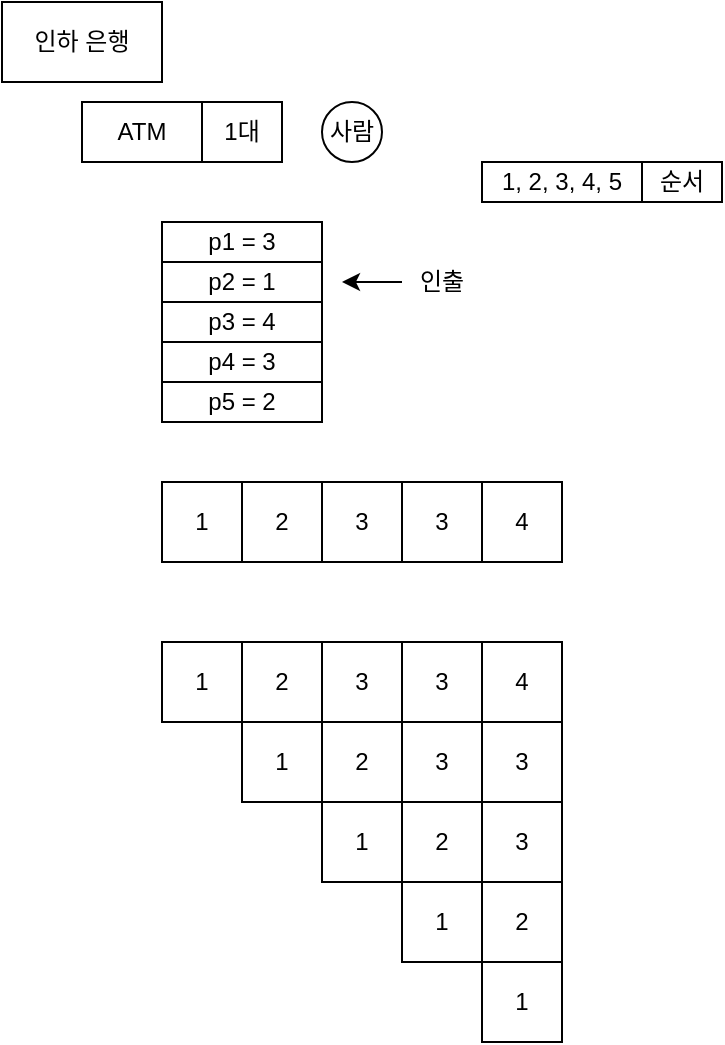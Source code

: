 <mxfile version="13.7.9" type="device"><diagram id="MaqcX-a3_Yd5IKmdxMmL" name="페이지-1"><mxGraphModel dx="621" dy="461" grid="1" gridSize="10" guides="1" tooltips="1" connect="1" arrows="1" fold="1" page="1" pageScale="1" pageWidth="10000" pageHeight="10000" math="0" shadow="0"><root><mxCell id="0"/><mxCell id="1" parent="0"/><mxCell id="aMPcPMiwCF7EuZL11aNQ-1" value="인하 은행" style="rounded=0;whiteSpace=wrap;html=1;" vertex="1" parent="1"><mxGeometry x="360" y="280" width="80" height="40" as="geometry"/></mxCell><mxCell id="aMPcPMiwCF7EuZL11aNQ-2" value="ATM" style="rounded=0;whiteSpace=wrap;html=1;" vertex="1" parent="1"><mxGeometry x="400" y="330" width="60" height="30" as="geometry"/></mxCell><mxCell id="aMPcPMiwCF7EuZL11aNQ-3" value="1대" style="rounded=0;whiteSpace=wrap;html=1;" vertex="1" parent="1"><mxGeometry x="460" y="330" width="40" height="30" as="geometry"/></mxCell><mxCell id="aMPcPMiwCF7EuZL11aNQ-4" value="사람" style="ellipse;whiteSpace=wrap;html=1;aspect=fixed;" vertex="1" parent="1"><mxGeometry x="520" y="330" width="30" height="30" as="geometry"/></mxCell><mxCell id="aMPcPMiwCF7EuZL11aNQ-5" value="p1 = 3" style="rounded=0;whiteSpace=wrap;html=1;" vertex="1" parent="1"><mxGeometry x="440" y="390" width="80" height="20" as="geometry"/></mxCell><mxCell id="aMPcPMiwCF7EuZL11aNQ-6" value="p2 = 1" style="rounded=0;whiteSpace=wrap;html=1;" vertex="1" parent="1"><mxGeometry x="440" y="410" width="80" height="20" as="geometry"/></mxCell><mxCell id="aMPcPMiwCF7EuZL11aNQ-7" value="p3 = 4" style="rounded=0;whiteSpace=wrap;html=1;" vertex="1" parent="1"><mxGeometry x="440" y="430" width="80" height="20" as="geometry"/></mxCell><mxCell id="aMPcPMiwCF7EuZL11aNQ-8" value="p4 = 3" style="rounded=0;whiteSpace=wrap;html=1;" vertex="1" parent="1"><mxGeometry x="440" y="450" width="80" height="20" as="geometry"/></mxCell><mxCell id="aMPcPMiwCF7EuZL11aNQ-12" value="p5 = 2" style="rounded=0;whiteSpace=wrap;html=1;" vertex="1" parent="1"><mxGeometry x="440" y="470" width="80" height="20" as="geometry"/></mxCell><mxCell id="aMPcPMiwCF7EuZL11aNQ-18" value="" style="group" vertex="1" connectable="0" parent="1"><mxGeometry x="600" y="360" width="120" height="20" as="geometry"/></mxCell><mxCell id="aMPcPMiwCF7EuZL11aNQ-15" value="" style="group" vertex="1" connectable="0" parent="aMPcPMiwCF7EuZL11aNQ-18"><mxGeometry width="120" height="20" as="geometry"/></mxCell><mxCell id="aMPcPMiwCF7EuZL11aNQ-13" value="1, 2, 3, 4, 5" style="rounded=0;whiteSpace=wrap;html=1;" vertex="1" parent="aMPcPMiwCF7EuZL11aNQ-15"><mxGeometry width="80" height="20" as="geometry"/></mxCell><mxCell id="aMPcPMiwCF7EuZL11aNQ-14" value="순서" style="rounded=0;whiteSpace=wrap;html=1;" vertex="1" parent="aMPcPMiwCF7EuZL11aNQ-15"><mxGeometry x="80" width="40" height="20" as="geometry"/></mxCell><mxCell id="aMPcPMiwCF7EuZL11aNQ-20" style="edgeStyle=orthogonalEdgeStyle;rounded=0;orthogonalLoop=1;jettySize=auto;html=1;" edge="1" parent="1" source="aMPcPMiwCF7EuZL11aNQ-19"><mxGeometry relative="1" as="geometry"><mxPoint x="530" y="420" as="targetPoint"/></mxGeometry></mxCell><mxCell id="aMPcPMiwCF7EuZL11aNQ-19" value="인출" style="text;html=1;strokeColor=none;fillColor=none;align=center;verticalAlign=middle;whiteSpace=wrap;rounded=0;" vertex="1" parent="1"><mxGeometry x="560" y="410" width="40" height="20" as="geometry"/></mxCell><mxCell id="aMPcPMiwCF7EuZL11aNQ-21" value="3" style="rounded=0;whiteSpace=wrap;html=1;" vertex="1" parent="1"><mxGeometry x="520" y="520" width="40" height="40" as="geometry"/></mxCell><mxCell id="aMPcPMiwCF7EuZL11aNQ-22" value="1" style="rounded=0;whiteSpace=wrap;html=1;" vertex="1" parent="1"><mxGeometry x="440" y="520" width="40" height="40" as="geometry"/></mxCell><mxCell id="aMPcPMiwCF7EuZL11aNQ-23" value="4" style="rounded=0;whiteSpace=wrap;html=1;" vertex="1" parent="1"><mxGeometry x="600" y="520" width="40" height="40" as="geometry"/></mxCell><mxCell id="aMPcPMiwCF7EuZL11aNQ-24" value="3" style="rounded=0;whiteSpace=wrap;html=1;" vertex="1" parent="1"><mxGeometry x="560" y="520" width="40" height="40" as="geometry"/></mxCell><mxCell id="aMPcPMiwCF7EuZL11aNQ-25" value="2" style="rounded=0;whiteSpace=wrap;html=1;" vertex="1" parent="1"><mxGeometry x="480" y="520" width="40" height="40" as="geometry"/></mxCell><mxCell id="aMPcPMiwCF7EuZL11aNQ-26" value="1" style="rounded=0;whiteSpace=wrap;html=1;" vertex="1" parent="1"><mxGeometry x="440" y="600" width="40" height="40" as="geometry"/></mxCell><mxCell id="aMPcPMiwCF7EuZL11aNQ-27" value="1" style="rounded=0;whiteSpace=wrap;html=1;" vertex="1" parent="1"><mxGeometry x="480" y="640" width="40" height="40" as="geometry"/></mxCell><mxCell id="aMPcPMiwCF7EuZL11aNQ-28" value="2" style="rounded=0;whiteSpace=wrap;html=1;" vertex="1" parent="1"><mxGeometry x="480" y="600" width="40" height="40" as="geometry"/></mxCell><mxCell id="aMPcPMiwCF7EuZL11aNQ-29" value="3" style="rounded=0;whiteSpace=wrap;html=1;" vertex="1" parent="1"><mxGeometry x="520" y="600" width="40" height="40" as="geometry"/></mxCell><mxCell id="aMPcPMiwCF7EuZL11aNQ-30" value="2" style="rounded=0;whiteSpace=wrap;html=1;" vertex="1" parent="1"><mxGeometry x="520" y="640" width="40" height="40" as="geometry"/></mxCell><mxCell id="aMPcPMiwCF7EuZL11aNQ-31" value="1" style="rounded=0;whiteSpace=wrap;html=1;" vertex="1" parent="1"><mxGeometry x="520" y="680" width="40" height="40" as="geometry"/></mxCell><mxCell id="aMPcPMiwCF7EuZL11aNQ-32" value="3" style="rounded=0;whiteSpace=wrap;html=1;" vertex="1" parent="1"><mxGeometry x="560" y="640" width="40" height="40" as="geometry"/></mxCell><mxCell id="aMPcPMiwCF7EuZL11aNQ-33" value="2" style="rounded=0;whiteSpace=wrap;html=1;" vertex="1" parent="1"><mxGeometry x="560" y="680" width="40" height="40" as="geometry"/></mxCell><mxCell id="aMPcPMiwCF7EuZL11aNQ-34" value="1" style="rounded=0;whiteSpace=wrap;html=1;" vertex="1" parent="1"><mxGeometry x="560" y="720" width="40" height="40" as="geometry"/></mxCell><mxCell id="aMPcPMiwCF7EuZL11aNQ-35" value="3" style="rounded=0;whiteSpace=wrap;html=1;" vertex="1" parent="1"><mxGeometry x="560" y="600" width="40" height="40" as="geometry"/></mxCell><mxCell id="aMPcPMiwCF7EuZL11aNQ-36" value="4" style="rounded=0;whiteSpace=wrap;html=1;" vertex="1" parent="1"><mxGeometry x="600" y="600" width="40" height="40" as="geometry"/></mxCell><mxCell id="aMPcPMiwCF7EuZL11aNQ-37" value="3" style="rounded=0;whiteSpace=wrap;html=1;" vertex="1" parent="1"><mxGeometry x="600" y="680" width="40" height="40" as="geometry"/></mxCell><mxCell id="aMPcPMiwCF7EuZL11aNQ-38" value="2" style="rounded=0;whiteSpace=wrap;html=1;" vertex="1" parent="1"><mxGeometry x="600" y="720" width="40" height="40" as="geometry"/></mxCell><mxCell id="aMPcPMiwCF7EuZL11aNQ-39" value="1" style="rounded=0;whiteSpace=wrap;html=1;" vertex="1" parent="1"><mxGeometry x="600" y="760" width="40" height="40" as="geometry"/></mxCell><mxCell id="aMPcPMiwCF7EuZL11aNQ-40" value="3" style="rounded=0;whiteSpace=wrap;html=1;" vertex="1" parent="1"><mxGeometry x="600" y="640" width="40" height="40" as="geometry"/></mxCell></root></mxGraphModel></diagram></mxfile>